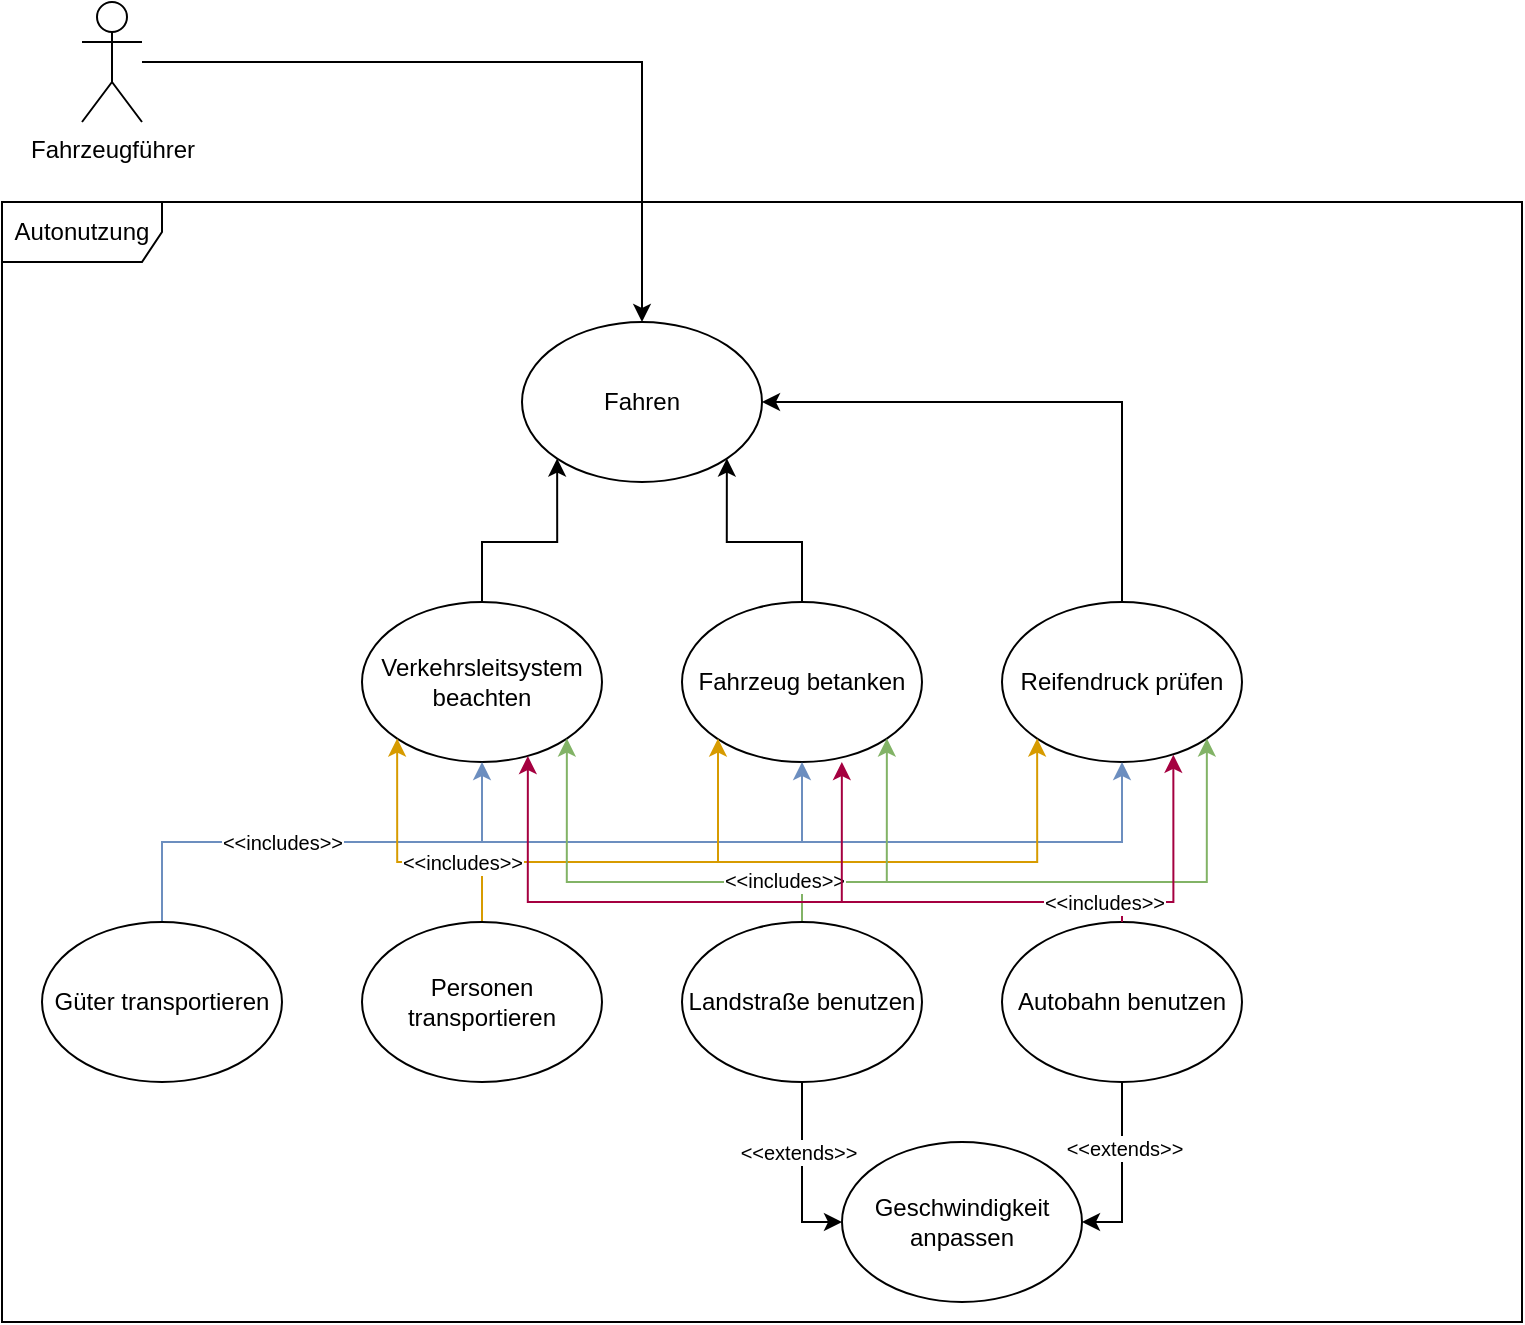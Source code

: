<mxfile version="23.1.5" type="github">
  <diagram name="Seite-1" id="Nl9usoqz95ofldMCD9oy">
    <mxGraphModel dx="1534" dy="831" grid="1" gridSize="10" guides="1" tooltips="1" connect="1" arrows="1" fold="1" page="1" pageScale="1" pageWidth="827" pageHeight="1169" math="0" shadow="0">
      <root>
        <mxCell id="0" />
        <mxCell id="1" parent="0" />
        <mxCell id="C-fvTD6KyylK5w_YxrY3-1" value="Autonutzung" style="shape=umlFrame;whiteSpace=wrap;html=1;pointerEvents=0;width=80;height=30;" vertex="1" parent="1">
          <mxGeometry x="40" y="240" width="760" height="560" as="geometry" />
        </mxCell>
        <mxCell id="C-fvTD6KyylK5w_YxrY3-14" style="edgeStyle=orthogonalEdgeStyle;rounded=0;orthogonalLoop=1;jettySize=auto;html=1;entryX=0.5;entryY=0;entryDx=0;entryDy=0;" edge="1" parent="1" source="C-fvTD6KyylK5w_YxrY3-2" target="C-fvTD6KyylK5w_YxrY3-6">
          <mxGeometry relative="1" as="geometry" />
        </mxCell>
        <mxCell id="C-fvTD6KyylK5w_YxrY3-2" value="Fahrzeugführer" style="shape=umlActor;verticalLabelPosition=bottom;verticalAlign=top;html=1;outlineConnect=0;" vertex="1" parent="1">
          <mxGeometry x="80" y="140" width="30" height="60" as="geometry" />
        </mxCell>
        <mxCell id="C-fvTD6KyylK5w_YxrY3-18" style="edgeStyle=orthogonalEdgeStyle;rounded=0;orthogonalLoop=1;jettySize=auto;html=1;entryX=1;entryY=1;entryDx=0;entryDy=0;" edge="1" parent="1" source="C-fvTD6KyylK5w_YxrY3-5" target="C-fvTD6KyylK5w_YxrY3-6">
          <mxGeometry relative="1" as="geometry" />
        </mxCell>
        <mxCell id="C-fvTD6KyylK5w_YxrY3-5" value="Fahrzeug betanken" style="ellipse;whiteSpace=wrap;html=1;" vertex="1" parent="1">
          <mxGeometry x="380" y="440" width="120" height="80" as="geometry" />
        </mxCell>
        <mxCell id="C-fvTD6KyylK5w_YxrY3-6" value="Fahren" style="ellipse;whiteSpace=wrap;html=1;" vertex="1" parent="1">
          <mxGeometry x="300" y="300" width="120" height="80" as="geometry" />
        </mxCell>
        <mxCell id="C-fvTD6KyylK5w_YxrY3-17" style="edgeStyle=orthogonalEdgeStyle;rounded=0;orthogonalLoop=1;jettySize=auto;html=1;entryX=0;entryY=1;entryDx=0;entryDy=0;" edge="1" parent="1" source="C-fvTD6KyylK5w_YxrY3-7" target="C-fvTD6KyylK5w_YxrY3-6">
          <mxGeometry relative="1" as="geometry" />
        </mxCell>
        <mxCell id="C-fvTD6KyylK5w_YxrY3-7" value="Verkehrsleitsystem beachten" style="ellipse;whiteSpace=wrap;html=1;" vertex="1" parent="1">
          <mxGeometry x="220" y="440" width="120" height="80" as="geometry" />
        </mxCell>
        <mxCell id="C-fvTD6KyylK5w_YxrY3-19" style="edgeStyle=orthogonalEdgeStyle;rounded=0;orthogonalLoop=1;jettySize=auto;html=1;entryX=1;entryY=0.5;entryDx=0;entryDy=0;exitX=0.5;exitY=0;exitDx=0;exitDy=0;" edge="1" parent="1" source="C-fvTD6KyylK5w_YxrY3-8" target="C-fvTD6KyylK5w_YxrY3-6">
          <mxGeometry relative="1" as="geometry" />
        </mxCell>
        <mxCell id="C-fvTD6KyylK5w_YxrY3-8" value="Reifendruck prüfen" style="ellipse;whiteSpace=wrap;html=1;" vertex="1" parent="1">
          <mxGeometry x="540" y="440" width="120" height="80" as="geometry" />
        </mxCell>
        <mxCell id="C-fvTD6KyylK5w_YxrY3-21" style="edgeStyle=orthogonalEdgeStyle;rounded=0;orthogonalLoop=1;jettySize=auto;html=1;entryX=0.5;entryY=1;entryDx=0;entryDy=0;exitX=0.5;exitY=0;exitDx=0;exitDy=0;fillColor=#dae8fc;strokeColor=#6c8ebf;" edge="1" parent="1" source="C-fvTD6KyylK5w_YxrY3-9" target="C-fvTD6KyylK5w_YxrY3-7">
          <mxGeometry relative="1" as="geometry" />
        </mxCell>
        <mxCell id="C-fvTD6KyylK5w_YxrY3-22" style="edgeStyle=orthogonalEdgeStyle;rounded=0;orthogonalLoop=1;jettySize=auto;html=1;entryX=0.5;entryY=1;entryDx=0;entryDy=0;exitX=0.5;exitY=0;exitDx=0;exitDy=0;fillColor=#dae8fc;strokeColor=#6c8ebf;" edge="1" parent="1" source="C-fvTD6KyylK5w_YxrY3-9" target="C-fvTD6KyylK5w_YxrY3-5">
          <mxGeometry relative="1" as="geometry" />
        </mxCell>
        <mxCell id="C-fvTD6KyylK5w_YxrY3-23" style="edgeStyle=orthogonalEdgeStyle;rounded=0;orthogonalLoop=1;jettySize=auto;html=1;entryX=0.5;entryY=1;entryDx=0;entryDy=0;exitX=0.5;exitY=0;exitDx=0;exitDy=0;fillColor=#dae8fc;strokeColor=#6c8ebf;" edge="1" parent="1" source="C-fvTD6KyylK5w_YxrY3-9" target="C-fvTD6KyylK5w_YxrY3-8">
          <mxGeometry relative="1" as="geometry" />
        </mxCell>
        <mxCell id="C-fvTD6KyylK5w_YxrY3-24" value="&lt;font style=&quot;font-size: 10px;&quot;&gt;&amp;lt;&amp;lt;includes&amp;gt;&amp;gt;&lt;/font&gt;" style="edgeLabel;html=1;align=center;verticalAlign=middle;resizable=0;points=[];" vertex="1" connectable="0" parent="C-fvTD6KyylK5w_YxrY3-23">
          <mxGeometry x="-0.857" y="1" relative="1" as="geometry">
            <mxPoint x="60" y="1" as="offset" />
          </mxGeometry>
        </mxCell>
        <mxCell id="C-fvTD6KyylK5w_YxrY3-9" value="Güter transportieren" style="ellipse;whiteSpace=wrap;html=1;" vertex="1" parent="1">
          <mxGeometry x="60" y="600" width="120" height="80" as="geometry" />
        </mxCell>
        <mxCell id="C-fvTD6KyylK5w_YxrY3-26" style="edgeStyle=orthogonalEdgeStyle;rounded=0;orthogonalLoop=1;jettySize=auto;html=1;entryX=0;entryY=1;entryDx=0;entryDy=0;fillColor=#ffe6cc;strokeColor=#d79b00;" edge="1" parent="1" source="C-fvTD6KyylK5w_YxrY3-10" target="C-fvTD6KyylK5w_YxrY3-7">
          <mxGeometry relative="1" as="geometry">
            <Array as="points">
              <mxPoint x="280" y="570" />
              <mxPoint x="238" y="570" />
            </Array>
          </mxGeometry>
        </mxCell>
        <mxCell id="C-fvTD6KyylK5w_YxrY3-28" style="edgeStyle=orthogonalEdgeStyle;rounded=0;orthogonalLoop=1;jettySize=auto;html=1;entryX=0;entryY=1;entryDx=0;entryDy=0;exitX=0.5;exitY=0;exitDx=0;exitDy=0;fillColor=#ffe6cc;strokeColor=#d79b00;" edge="1" parent="1" source="C-fvTD6KyylK5w_YxrY3-10" target="C-fvTD6KyylK5w_YxrY3-5">
          <mxGeometry relative="1" as="geometry">
            <Array as="points">
              <mxPoint x="280" y="570" />
              <mxPoint x="398" y="570" />
              <mxPoint x="398" y="508" />
            </Array>
          </mxGeometry>
        </mxCell>
        <mxCell id="C-fvTD6KyylK5w_YxrY3-29" style="edgeStyle=orthogonalEdgeStyle;rounded=0;orthogonalLoop=1;jettySize=auto;html=1;entryX=0;entryY=1;entryDx=0;entryDy=0;exitX=0.5;exitY=0;exitDx=0;exitDy=0;fillColor=#ffe6cc;strokeColor=#d79b00;" edge="1" parent="1" source="C-fvTD6KyylK5w_YxrY3-10" target="C-fvTD6KyylK5w_YxrY3-8">
          <mxGeometry relative="1" as="geometry">
            <Array as="points">
              <mxPoint x="280" y="570" />
              <mxPoint x="558" y="570" />
            </Array>
          </mxGeometry>
        </mxCell>
        <mxCell id="C-fvTD6KyylK5w_YxrY3-36" value="&lt;font style=&quot;font-size: 10px;&quot;&gt;&amp;lt;&amp;lt;includes&amp;gt;&amp;gt;&lt;/font&gt;" style="edgeLabel;html=1;align=center;verticalAlign=middle;resizable=0;points=[];" vertex="1" connectable="0" parent="C-fvTD6KyylK5w_YxrY3-29">
          <mxGeometry x="-0.917" relative="1" as="geometry">
            <mxPoint x="-10" y="-15" as="offset" />
          </mxGeometry>
        </mxCell>
        <mxCell id="C-fvTD6KyylK5w_YxrY3-10" value="Personen transportieren" style="ellipse;whiteSpace=wrap;html=1;" vertex="1" parent="1">
          <mxGeometry x="220" y="600" width="120" height="80" as="geometry" />
        </mxCell>
        <mxCell id="C-fvTD6KyylK5w_YxrY3-30" style="edgeStyle=orthogonalEdgeStyle;rounded=0;orthogonalLoop=1;jettySize=auto;html=1;entryX=1;entryY=1;entryDx=0;entryDy=0;fillColor=#d5e8d4;strokeColor=#82b366;" edge="1" parent="1" source="C-fvTD6KyylK5w_YxrY3-11" target="C-fvTD6KyylK5w_YxrY3-5">
          <mxGeometry relative="1" as="geometry">
            <Array as="points">
              <mxPoint x="440" y="580" />
              <mxPoint x="482" y="580" />
            </Array>
          </mxGeometry>
        </mxCell>
        <mxCell id="C-fvTD6KyylK5w_YxrY3-31" style="edgeStyle=orthogonalEdgeStyle;rounded=0;orthogonalLoop=1;jettySize=auto;html=1;entryX=1;entryY=1;entryDx=0;entryDy=0;exitX=0.5;exitY=0;exitDx=0;exitDy=0;fillColor=#d5e8d4;strokeColor=#82b366;" edge="1" parent="1" source="C-fvTD6KyylK5w_YxrY3-11" target="C-fvTD6KyylK5w_YxrY3-7">
          <mxGeometry relative="1" as="geometry">
            <Array as="points">
              <mxPoint x="440" y="580" />
              <mxPoint x="322" y="580" />
            </Array>
          </mxGeometry>
        </mxCell>
        <mxCell id="C-fvTD6KyylK5w_YxrY3-32" style="edgeStyle=orthogonalEdgeStyle;rounded=0;orthogonalLoop=1;jettySize=auto;html=1;entryX=1;entryY=1;entryDx=0;entryDy=0;exitX=0.5;exitY=0;exitDx=0;exitDy=0;fillColor=#d5e8d4;strokeColor=#82b366;" edge="1" parent="1" source="C-fvTD6KyylK5w_YxrY3-11" target="C-fvTD6KyylK5w_YxrY3-8">
          <mxGeometry relative="1" as="geometry">
            <Array as="points">
              <mxPoint x="440" y="580" />
              <mxPoint x="642" y="580" />
            </Array>
          </mxGeometry>
        </mxCell>
        <mxCell id="C-fvTD6KyylK5w_YxrY3-38" value="&lt;font style=&quot;font-size: 10px;&quot;&gt;&amp;lt;&amp;lt;includes&amp;gt;&amp;gt;&lt;/font&gt;" style="edgeLabel;html=1;align=center;verticalAlign=middle;resizable=0;points=[];" vertex="1" connectable="0" parent="C-fvTD6KyylK5w_YxrY3-32">
          <mxGeometry x="-0.209" y="1" relative="1" as="geometry">
            <mxPoint x="-106" as="offset" />
          </mxGeometry>
        </mxCell>
        <mxCell id="C-fvTD6KyylK5w_YxrY3-41" style="edgeStyle=orthogonalEdgeStyle;rounded=0;orthogonalLoop=1;jettySize=auto;html=1;entryX=0;entryY=0.5;entryDx=0;entryDy=0;" edge="1" parent="1" source="C-fvTD6KyylK5w_YxrY3-11" target="C-fvTD6KyylK5w_YxrY3-13">
          <mxGeometry relative="1" as="geometry" />
        </mxCell>
        <mxCell id="C-fvTD6KyylK5w_YxrY3-43" value="&lt;font style=&quot;font-size: 10px;&quot;&gt;&amp;lt;&amp;lt;extends&amp;gt;&amp;gt;&lt;/font&gt;" style="edgeLabel;html=1;align=center;verticalAlign=middle;resizable=0;points=[];" vertex="1" connectable="0" parent="C-fvTD6KyylK5w_YxrY3-41">
          <mxGeometry x="-0.232" y="-2" relative="1" as="geometry">
            <mxPoint as="offset" />
          </mxGeometry>
        </mxCell>
        <mxCell id="C-fvTD6KyylK5w_YxrY3-11" value="Landstraße benutzen" style="ellipse;whiteSpace=wrap;html=1;" vertex="1" parent="1">
          <mxGeometry x="380" y="600" width="120" height="80" as="geometry" />
        </mxCell>
        <mxCell id="C-fvTD6KyylK5w_YxrY3-42" style="edgeStyle=orthogonalEdgeStyle;rounded=0;orthogonalLoop=1;jettySize=auto;html=1;entryX=1;entryY=0.5;entryDx=0;entryDy=0;" edge="1" parent="1" source="C-fvTD6KyylK5w_YxrY3-12" target="C-fvTD6KyylK5w_YxrY3-13">
          <mxGeometry relative="1" as="geometry" />
        </mxCell>
        <mxCell id="C-fvTD6KyylK5w_YxrY3-44" value="&lt;font style=&quot;font-size: 10px;&quot;&gt;&amp;lt;&amp;lt;extends&amp;gt;&amp;gt;&lt;/font&gt;" style="edgeLabel;html=1;align=center;verticalAlign=middle;resizable=0;points=[];" vertex="1" connectable="0" parent="C-fvTD6KyylK5w_YxrY3-42">
          <mxGeometry x="-0.264" y="1" relative="1" as="geometry">
            <mxPoint as="offset" />
          </mxGeometry>
        </mxCell>
        <mxCell id="C-fvTD6KyylK5w_YxrY3-12" value="Autobahn benutzen" style="ellipse;whiteSpace=wrap;html=1;" vertex="1" parent="1">
          <mxGeometry x="540" y="600" width="120" height="80" as="geometry" />
        </mxCell>
        <mxCell id="C-fvTD6KyylK5w_YxrY3-13" value="Geschwindigkeit anpassen" style="ellipse;whiteSpace=wrap;html=1;" vertex="1" parent="1">
          <mxGeometry x="460" y="710" width="120" height="80" as="geometry" />
        </mxCell>
        <mxCell id="C-fvTD6KyylK5w_YxrY3-33" style="edgeStyle=orthogonalEdgeStyle;rounded=0;orthogonalLoop=1;jettySize=auto;html=1;entryX=0.714;entryY=0.955;entryDx=0;entryDy=0;entryPerimeter=0;fillColor=#d80073;strokeColor=#A50040;" edge="1" parent="1" source="C-fvTD6KyylK5w_YxrY3-12" target="C-fvTD6KyylK5w_YxrY3-8">
          <mxGeometry relative="1" as="geometry">
            <Array as="points">
              <mxPoint x="600" y="590" />
              <mxPoint x="626" y="590" />
            </Array>
          </mxGeometry>
        </mxCell>
        <mxCell id="C-fvTD6KyylK5w_YxrY3-34" style="edgeStyle=orthogonalEdgeStyle;rounded=0;orthogonalLoop=1;jettySize=auto;html=1;entryX=0.666;entryY=1;entryDx=0;entryDy=0;entryPerimeter=0;exitX=0.5;exitY=0;exitDx=0;exitDy=0;fillColor=#d80073;strokeColor=#A50040;" edge="1" parent="1" source="C-fvTD6KyylK5w_YxrY3-12" target="C-fvTD6KyylK5w_YxrY3-5">
          <mxGeometry relative="1" as="geometry">
            <Array as="points">
              <mxPoint x="600" y="590" />
              <mxPoint x="460" y="590" />
            </Array>
          </mxGeometry>
        </mxCell>
        <mxCell id="C-fvTD6KyylK5w_YxrY3-35" style="edgeStyle=orthogonalEdgeStyle;rounded=0;orthogonalLoop=1;jettySize=auto;html=1;entryX=0.691;entryY=0.963;entryDx=0;entryDy=0;entryPerimeter=0;fillColor=#d80073;strokeColor=#A50040;" edge="1" parent="1" target="C-fvTD6KyylK5w_YxrY3-7">
          <mxGeometry relative="1" as="geometry">
            <mxPoint x="600" y="600" as="sourcePoint" />
            <Array as="points">
              <mxPoint x="600" y="590" />
              <mxPoint x="303" y="590" />
            </Array>
          </mxGeometry>
        </mxCell>
        <mxCell id="C-fvTD6KyylK5w_YxrY3-37" value="&lt;font style=&quot;font-size: 10px;&quot;&gt;&amp;lt;&amp;lt;includes&amp;gt;&amp;gt;&lt;/font&gt;" style="edgeLabel;html=1;align=center;verticalAlign=middle;resizable=0;points=[];" vertex="1" connectable="0" parent="C-fvTD6KyylK5w_YxrY3-35">
          <mxGeometry x="0.193" relative="1" as="geometry">
            <mxPoint x="207" as="offset" />
          </mxGeometry>
        </mxCell>
      </root>
    </mxGraphModel>
  </diagram>
</mxfile>
